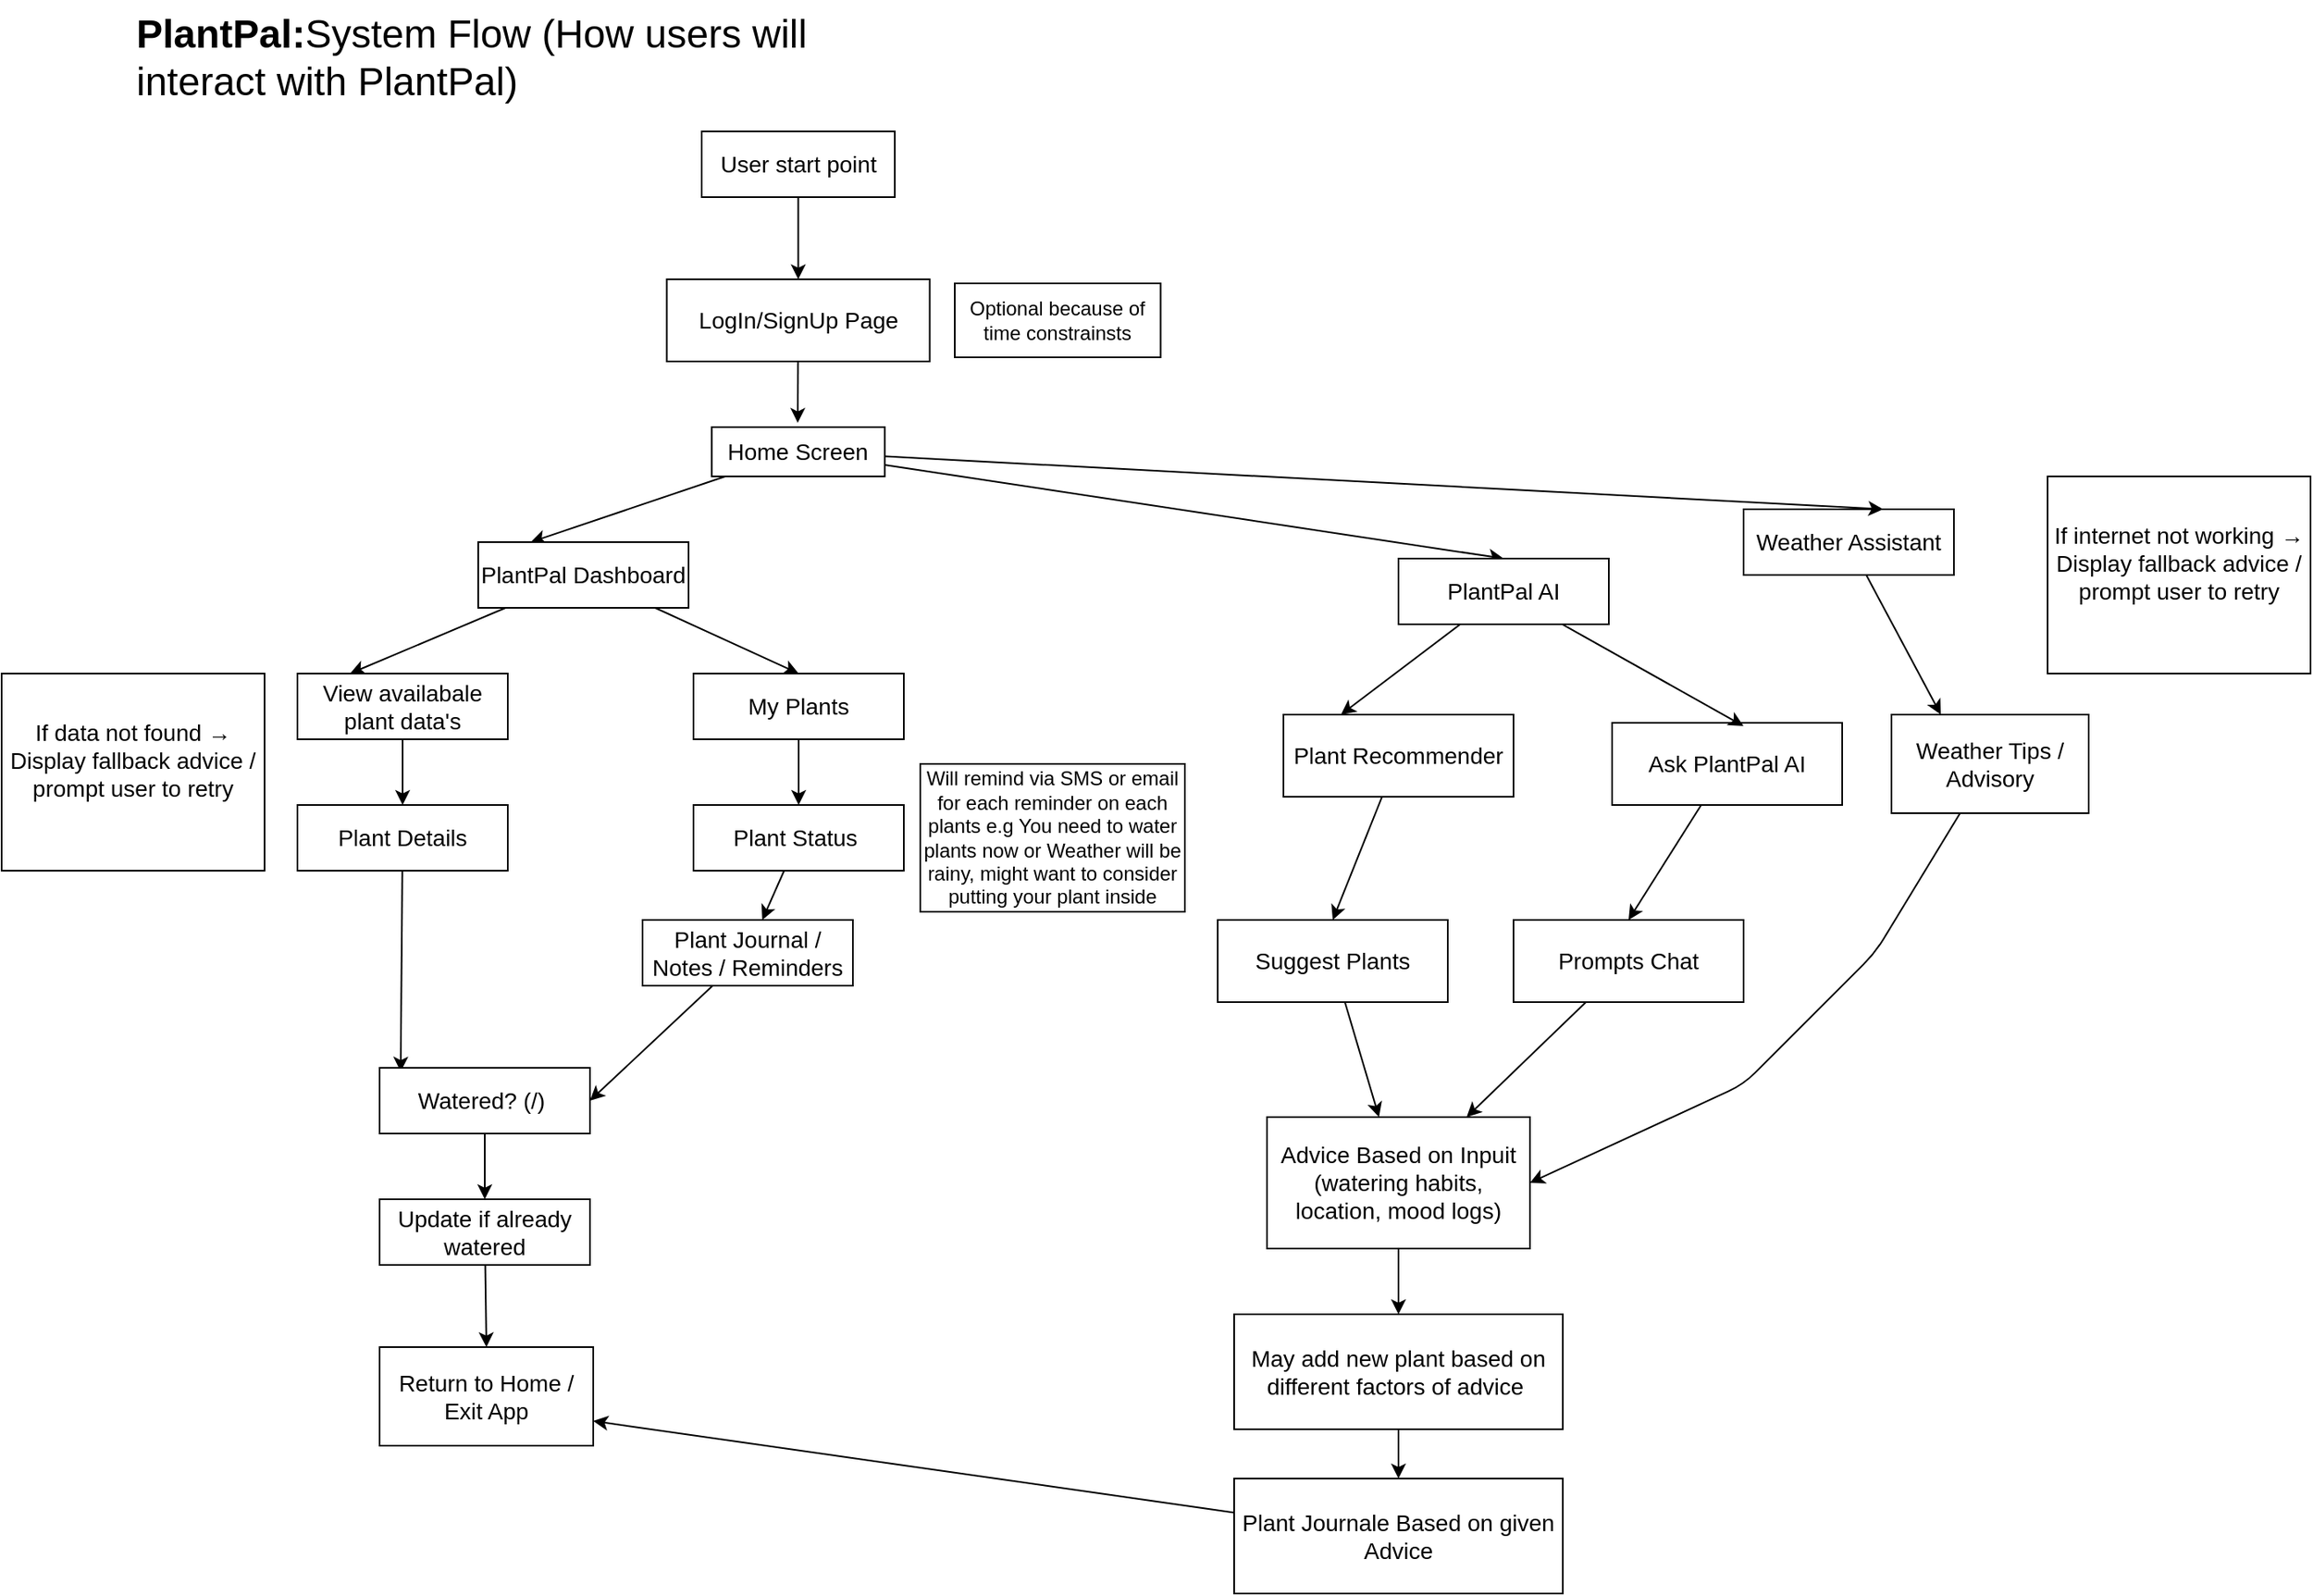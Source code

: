 <mxfile>
    <diagram id="HNqDWaj4F1JArIp2b532" name="Page-1">
        <mxGraphModel dx="2085" dy="684" grid="1" gridSize="10" guides="1" tooltips="1" connect="1" arrows="1" fold="1" page="1" pageScale="1" pageWidth="850" pageHeight="1100" math="0" shadow="0">
            <root>
                <mxCell id="0"/>
                <mxCell id="1" parent="0"/>
                <mxCell id="2" value="&lt;h1 style=&quot;margin-top: 0px;&quot;&gt;PlantPal:&lt;span style=&quot;font-weight: normal;&quot;&gt;System Flow (How users will interact with PlantPal)&amp;nbsp;&lt;/span&gt;&lt;/h1&gt;" style="text;html=1;whiteSpace=wrap;overflow=hidden;rounded=0;" vertex="1" parent="1">
                    <mxGeometry x="30" y="200" width="420" height="70" as="geometry"/>
                </mxCell>
                <mxCell id="qPDLs15kdeQL91eepeW2-5" style="edgeStyle=none;html=1;entryX=0.5;entryY=0;entryDx=0;entryDy=0;" edge="1" parent="1" source="qPDLs15kdeQL91eepeW2-2" target="qPDLs15kdeQL91eepeW2-4">
                    <mxGeometry relative="1" as="geometry">
                        <mxPoint x="435" y="360" as="targetPoint"/>
                        <Array as="points"/>
                    </mxGeometry>
                </mxCell>
                <mxCell id="qPDLs15kdeQL91eepeW2-2" value="&lt;font style=&quot;font-size: 14px;&quot;&gt;User start point&lt;/font&gt;" style="rounded=0;whiteSpace=wrap;html=1;" vertex="1" parent="1">
                    <mxGeometry x="376" y="280" width="117.5" height="40" as="geometry"/>
                </mxCell>
                <mxCell id="qPDLs15kdeQL91eepeW2-9" style="edgeStyle=none;html=1;entryX=0.497;entryY=-0.087;entryDx=0;entryDy=0;entryPerimeter=0;" edge="1" parent="1" source="qPDLs15kdeQL91eepeW2-4" target="qPDLs15kdeQL91eepeW2-8">
                    <mxGeometry relative="1" as="geometry">
                        <mxPoint x="435" y="450" as="targetPoint"/>
                    </mxGeometry>
                </mxCell>
                <mxCell id="qPDLs15kdeQL91eepeW2-4" value="&lt;font style=&quot;font-size: 14px;&quot;&gt;LogIn/SignUp Page&lt;/font&gt;" style="rounded=0;whiteSpace=wrap;html=1;" vertex="1" parent="1">
                    <mxGeometry x="354.75" y="370" width="160" height="50" as="geometry"/>
                </mxCell>
                <mxCell id="qPDLs15kdeQL91eepeW2-7" value="Optional because of time constrainsts" style="text;html=1;align=center;verticalAlign=middle;whiteSpace=wrap;rounded=0;strokeColor=light-dark(#000000,#00FF00);" vertex="1" parent="1">
                    <mxGeometry x="530" y="372.5" width="125.25" height="45" as="geometry"/>
                </mxCell>
                <mxCell id="qPDLs15kdeQL91eepeW2-11" style="edgeStyle=none;html=1;entryX=0.25;entryY=0;entryDx=0;entryDy=0;" edge="1" parent="1" source="qPDLs15kdeQL91eepeW2-8" target="qPDLs15kdeQL91eepeW2-10">
                    <mxGeometry relative="1" as="geometry">
                        <mxPoint x="434.755" y="520" as="targetPoint"/>
                    </mxGeometry>
                </mxCell>
                <mxCell id="qPDLs15kdeQL91eepeW2-13" style="edgeStyle=none;html=1;entryX=0.5;entryY=0;entryDx=0;entryDy=0;" edge="1" parent="1" source="qPDLs15kdeQL91eepeW2-8" target="qPDLs15kdeQL91eepeW2-12">
                    <mxGeometry relative="1" as="geometry"/>
                </mxCell>
                <mxCell id="qPDLs15kdeQL91eepeW2-8" value="&lt;font style=&quot;font-size: 14px;&quot;&gt;Home Screen&lt;/font&gt;" style="rounded=0;whiteSpace=wrap;html=1;" vertex="1" parent="1">
                    <mxGeometry x="382.12" y="460" width="105.25" height="30" as="geometry"/>
                </mxCell>
                <mxCell id="qPDLs15kdeQL91eepeW2-15" style="edgeStyle=none;html=1;entryX=0.25;entryY=0;entryDx=0;entryDy=0;" edge="1" parent="1" source="qPDLs15kdeQL91eepeW2-10" target="qPDLs15kdeQL91eepeW2-14">
                    <mxGeometry relative="1" as="geometry"/>
                </mxCell>
                <mxCell id="qPDLs15kdeQL91eepeW2-19" value="" style="edgeStyle=none;html=1;entryX=0.5;entryY=0;entryDx=0;entryDy=0;" edge="1" parent="1" source="qPDLs15kdeQL91eepeW2-10" target="qPDLs15kdeQL91eepeW2-18">
                    <mxGeometry relative="1" as="geometry"/>
                </mxCell>
                <mxCell id="qPDLs15kdeQL91eepeW2-10" value="&lt;font style=&quot;font-size: 14px;&quot;&gt;PlantPal Dashboard&lt;/font&gt;" style="rounded=0;whiteSpace=wrap;html=1;" vertex="1" parent="1">
                    <mxGeometry x="240" y="530" width="128" height="40" as="geometry"/>
                </mxCell>
                <mxCell id="qPDLs15kdeQL91eepeW2-36" style="edgeStyle=none;html=1;entryX=0.25;entryY=0;entryDx=0;entryDy=0;" edge="1" parent="1" source="qPDLs15kdeQL91eepeW2-12" target="qPDLs15kdeQL91eepeW2-35">
                    <mxGeometry relative="1" as="geometry"/>
                </mxCell>
                <mxCell id="qPDLs15kdeQL91eepeW2-12" value="&lt;span style=&quot;font-size: 14px;&quot;&gt;PlantPal AI&lt;/span&gt;" style="rounded=0;whiteSpace=wrap;html=1;" vertex="1" parent="1">
                    <mxGeometry x="800" y="540" width="128" height="40" as="geometry"/>
                </mxCell>
                <mxCell id="qPDLs15kdeQL91eepeW2-17" style="edgeStyle=none;html=1;entryX=0.5;entryY=0;entryDx=0;entryDy=0;" edge="1" parent="1" source="qPDLs15kdeQL91eepeW2-14" target="qPDLs15kdeQL91eepeW2-16">
                    <mxGeometry relative="1" as="geometry"/>
                </mxCell>
                <mxCell id="qPDLs15kdeQL91eepeW2-14" value="&lt;font style=&quot;font-size: 14px;&quot;&gt;View availabale plant data&#39;s&lt;/font&gt;" style="rounded=0;whiteSpace=wrap;html=1;" vertex="1" parent="1">
                    <mxGeometry x="130" y="610" width="128" height="40" as="geometry"/>
                </mxCell>
                <mxCell id="qPDLs15kdeQL91eepeW2-27" style="edgeStyle=none;html=1;entryX=0.1;entryY=0.058;entryDx=0;entryDy=0;entryPerimeter=0;" edge="1" parent="1" source="qPDLs15kdeQL91eepeW2-16" target="qPDLs15kdeQL91eepeW2-26">
                    <mxGeometry relative="1" as="geometry">
                        <mxPoint x="194" y="850" as="targetPoint"/>
                    </mxGeometry>
                </mxCell>
                <mxCell id="qPDLs15kdeQL91eepeW2-16" value="&lt;font style=&quot;font-size: 14px;&quot;&gt;Plant Details&lt;/font&gt;" style="rounded=0;whiteSpace=wrap;html=1;" vertex="1" parent="1">
                    <mxGeometry x="130" y="690" width="128" height="40" as="geometry"/>
                </mxCell>
                <mxCell id="qPDLs15kdeQL91eepeW2-21" style="edgeStyle=none;html=1;entryX=0.5;entryY=0;entryDx=0;entryDy=0;" edge="1" parent="1" source="qPDLs15kdeQL91eepeW2-18" target="qPDLs15kdeQL91eepeW2-20">
                    <mxGeometry relative="1" as="geometry"/>
                </mxCell>
                <mxCell id="qPDLs15kdeQL91eepeW2-18" value="&lt;font style=&quot;font-size: 14px;&quot;&gt;My Plants&lt;/font&gt;" style="rounded=0;whiteSpace=wrap;html=1;" vertex="1" parent="1">
                    <mxGeometry x="371" y="610" width="128" height="40" as="geometry"/>
                </mxCell>
                <mxCell id="qPDLs15kdeQL91eepeW2-25" value="" style="edgeStyle=none;html=1;" edge="1" parent="1" source="qPDLs15kdeQL91eepeW2-20" target="qPDLs15kdeQL91eepeW2-24">
                    <mxGeometry relative="1" as="geometry"/>
                </mxCell>
                <mxCell id="qPDLs15kdeQL91eepeW2-20" value="&lt;font style=&quot;font-size: 14px;&quot;&gt;Plant Status&amp;nbsp;&lt;/font&gt;" style="rounded=0;whiteSpace=wrap;html=1;" vertex="1" parent="1">
                    <mxGeometry x="371" y="690" width="128" height="40" as="geometry"/>
                </mxCell>
                <mxCell id="qPDLs15kdeQL91eepeW2-47" style="edgeStyle=none;html=1;entryX=0.25;entryY=0;entryDx=0;entryDy=0;" edge="1" parent="1" source="qPDLs15kdeQL91eepeW2-22" target="qPDLs15kdeQL91eepeW2-46">
                    <mxGeometry relative="1" as="geometry"/>
                </mxCell>
                <mxCell id="qPDLs15kdeQL91eepeW2-22" value="&lt;span style=&quot;font-size: 14px;&quot;&gt;Weather Assistant&lt;/span&gt;" style="rounded=0;whiteSpace=wrap;html=1;" vertex="1" parent="1">
                    <mxGeometry x="1010" y="510" width="128" height="40" as="geometry"/>
                </mxCell>
                <mxCell id="qPDLs15kdeQL91eepeW2-23" style="edgeStyle=none;html=1;entryX=0.664;entryY=0;entryDx=0;entryDy=0;entryPerimeter=0;" edge="1" parent="1" source="qPDLs15kdeQL91eepeW2-8" target="qPDLs15kdeQL91eepeW2-22">
                    <mxGeometry relative="1" as="geometry"/>
                </mxCell>
                <mxCell id="qPDLs15kdeQL91eepeW2-28" style="edgeStyle=none;html=1;entryX=1;entryY=0.5;entryDx=0;entryDy=0;" edge="1" parent="1" source="qPDLs15kdeQL91eepeW2-24" target="qPDLs15kdeQL91eepeW2-26">
                    <mxGeometry relative="1" as="geometry"/>
                </mxCell>
                <mxCell id="qPDLs15kdeQL91eepeW2-24" value="&lt;font style=&quot;font-size: 14px;&quot;&gt;Plant Journal / Notes / Reminders&lt;/font&gt;" style="rounded=0;whiteSpace=wrap;html=1;" vertex="1" parent="1">
                    <mxGeometry x="340" y="760" width="128" height="40" as="geometry"/>
                </mxCell>
                <mxCell id="qPDLs15kdeQL91eepeW2-30" style="edgeStyle=none;html=1;entryX=0.5;entryY=0;entryDx=0;entryDy=0;" edge="1" parent="1" source="qPDLs15kdeQL91eepeW2-26" target="qPDLs15kdeQL91eepeW2-29">
                    <mxGeometry relative="1" as="geometry"/>
                </mxCell>
                <mxCell id="qPDLs15kdeQL91eepeW2-26" value="&lt;font style=&quot;font-size: 14px;&quot;&gt;Watered? (/)&amp;nbsp;&lt;/font&gt;" style="rounded=0;whiteSpace=wrap;html=1;" vertex="1" parent="1">
                    <mxGeometry x="180" y="850" width="128" height="40" as="geometry"/>
                </mxCell>
                <mxCell id="qPDLs15kdeQL91eepeW2-32" style="edgeStyle=none;html=1;entryX=0.5;entryY=0;entryDx=0;entryDy=0;" edge="1" parent="1" source="qPDLs15kdeQL91eepeW2-29" target="qPDLs15kdeQL91eepeW2-31">
                    <mxGeometry relative="1" as="geometry"/>
                </mxCell>
                <mxCell id="qPDLs15kdeQL91eepeW2-29" value="&lt;font style=&quot;font-size: 14px;&quot;&gt;Update if already watered&lt;/font&gt;" style="rounded=0;whiteSpace=wrap;html=1;" vertex="1" parent="1">
                    <mxGeometry x="180" y="930" width="128" height="40" as="geometry"/>
                </mxCell>
                <mxCell id="qPDLs15kdeQL91eepeW2-31" value="&lt;font style=&quot;font-size: 14px;&quot;&gt;Return to Home / Exit App&lt;/font&gt;" style="rounded=0;whiteSpace=wrap;html=1;" vertex="1" parent="1">
                    <mxGeometry x="180" y="1020" width="130" height="60" as="geometry"/>
                </mxCell>
                <mxCell id="qPDLs15kdeQL91eepeW2-40" style="edgeStyle=none;html=1;entryX=0.5;entryY=0;entryDx=0;entryDy=0;" edge="1" parent="1" source="qPDLs15kdeQL91eepeW2-35" target="qPDLs15kdeQL91eepeW2-39">
                    <mxGeometry relative="1" as="geometry"/>
                </mxCell>
                <mxCell id="qPDLs15kdeQL91eepeW2-35" value="&lt;span style=&quot;font-size: 14px;&quot;&gt;Plant Recommender&lt;/span&gt;" style="rounded=0;whiteSpace=wrap;html=1;" vertex="1" parent="1">
                    <mxGeometry x="730" y="635" width="140" height="50" as="geometry"/>
                </mxCell>
                <mxCell id="qPDLs15kdeQL91eepeW2-42" style="edgeStyle=none;html=1;entryX=0.5;entryY=0;entryDx=0;entryDy=0;" edge="1" parent="1" source="qPDLs15kdeQL91eepeW2-37" target="qPDLs15kdeQL91eepeW2-41">
                    <mxGeometry relative="1" as="geometry"/>
                </mxCell>
                <mxCell id="qPDLs15kdeQL91eepeW2-37" value="&lt;span style=&quot;font-size: 14px;&quot;&gt;Ask PlantPal AI&lt;/span&gt;" style="rounded=0;whiteSpace=wrap;html=1;" vertex="1" parent="1">
                    <mxGeometry x="930" y="640" width="140" height="50" as="geometry"/>
                </mxCell>
                <mxCell id="qPDLs15kdeQL91eepeW2-38" style="edgeStyle=none;html=1;entryX=0.571;entryY=0.038;entryDx=0;entryDy=0;entryPerimeter=0;" edge="1" parent="1" source="qPDLs15kdeQL91eepeW2-12" target="qPDLs15kdeQL91eepeW2-37">
                    <mxGeometry relative="1" as="geometry"/>
                </mxCell>
                <mxCell id="qPDLs15kdeQL91eepeW2-44" style="edgeStyle=none;html=1;" edge="1" parent="1" source="qPDLs15kdeQL91eepeW2-39" target="qPDLs15kdeQL91eepeW2-43">
                    <mxGeometry relative="1" as="geometry"/>
                </mxCell>
                <mxCell id="qPDLs15kdeQL91eepeW2-39" value="&lt;span style=&quot;font-size: 14px;&quot;&gt;Suggest Plants&lt;/span&gt;" style="rounded=0;whiteSpace=wrap;html=1;" vertex="1" parent="1">
                    <mxGeometry x="690" y="760" width="140" height="50" as="geometry"/>
                </mxCell>
                <mxCell id="qPDLs15kdeQL91eepeW2-45" style="edgeStyle=none;html=1;" edge="1" parent="1" source="qPDLs15kdeQL91eepeW2-41" target="qPDLs15kdeQL91eepeW2-43">
                    <mxGeometry relative="1" as="geometry"/>
                </mxCell>
                <mxCell id="qPDLs15kdeQL91eepeW2-41" value="&lt;span style=&quot;font-size: 14px;&quot;&gt;Prompts Chat&lt;/span&gt;" style="rounded=0;whiteSpace=wrap;html=1;" vertex="1" parent="1">
                    <mxGeometry x="870" y="760" width="140" height="50" as="geometry"/>
                </mxCell>
                <mxCell id="qPDLs15kdeQL91eepeW2-51" style="edgeStyle=none;html=1;entryX=0.5;entryY=0;entryDx=0;entryDy=0;" edge="1" parent="1" source="qPDLs15kdeQL91eepeW2-43" target="qPDLs15kdeQL91eepeW2-49">
                    <mxGeometry relative="1" as="geometry"/>
                </mxCell>
                <mxCell id="qPDLs15kdeQL91eepeW2-43" value="&lt;span style=&quot;font-size: 14px;&quot;&gt;Advice Based on Inpuit (watering habits, location, mood logs)&lt;/span&gt;" style="rounded=0;whiteSpace=wrap;html=1;" vertex="1" parent="1">
                    <mxGeometry x="720" y="880" width="160" height="80" as="geometry"/>
                </mxCell>
                <mxCell id="qPDLs15kdeQL91eepeW2-48" style="edgeStyle=none;html=1;entryX=1;entryY=0.5;entryDx=0;entryDy=0;" edge="1" parent="1" source="qPDLs15kdeQL91eepeW2-46" target="qPDLs15kdeQL91eepeW2-43">
                    <mxGeometry relative="1" as="geometry">
                        <Array as="points">
                            <mxPoint x="1090" y="780"/>
                            <mxPoint x="1010" y="860"/>
                        </Array>
                    </mxGeometry>
                </mxCell>
                <mxCell id="qPDLs15kdeQL91eepeW2-46" value="&lt;span style=&quot;font-size: 14px;&quot;&gt;Weather Tips / Advisory&lt;/span&gt;" style="rounded=0;whiteSpace=wrap;html=1;" vertex="1" parent="1">
                    <mxGeometry x="1100" y="635" width="120" height="60" as="geometry"/>
                </mxCell>
                <mxCell id="qPDLs15kdeQL91eepeW2-53" style="edgeStyle=none;html=1;entryX=0.5;entryY=0;entryDx=0;entryDy=0;" edge="1" parent="1" source="qPDLs15kdeQL91eepeW2-49" target="qPDLs15kdeQL91eepeW2-52">
                    <mxGeometry relative="1" as="geometry"/>
                </mxCell>
                <mxCell id="qPDLs15kdeQL91eepeW2-49" value="&lt;span style=&quot;font-size: 14px;&quot;&gt;May add new plant based on different factors of advice&amp;nbsp;&lt;/span&gt;" style="rounded=0;whiteSpace=wrap;html=1;" vertex="1" parent="1">
                    <mxGeometry x="700" y="1000" width="200" height="70" as="geometry"/>
                </mxCell>
                <mxCell id="qPDLs15kdeQL91eepeW2-54" style="edgeStyle=none;html=1;entryX=1;entryY=0.75;entryDx=0;entryDy=0;" edge="1" parent="1" source="qPDLs15kdeQL91eepeW2-52" target="qPDLs15kdeQL91eepeW2-31">
                    <mxGeometry relative="1" as="geometry"/>
                </mxCell>
                <mxCell id="qPDLs15kdeQL91eepeW2-52" value="&lt;span style=&quot;font-size: 14px;&quot;&gt;Plant Journale Based on given Advice&lt;/span&gt;" style="rounded=0;whiteSpace=wrap;html=1;" vertex="1" parent="1">
                    <mxGeometry x="700" y="1100" width="200" height="70" as="geometry"/>
                </mxCell>
                <mxCell id="qPDLs15kdeQL91eepeW2-56" value="Will remind via SMS or email for each reminder on each plants e.g You need to water plants now or Weather will be rainy, might want to consider putting your plant inside" style="text;html=1;align=center;verticalAlign=middle;whiteSpace=wrap;rounded=0;strokeColor=light-dark(#000000,#00FF00);" vertex="1" parent="1">
                    <mxGeometry x="509" y="665" width="161" height="90" as="geometry"/>
                </mxCell>
                <mxCell id="qPDLs15kdeQL91eepeW2-61" value="&lt;div&gt;&lt;span style=&quot;font-size: 14px;&quot;&gt;If data not found → Display fallback advice / prompt user to retry&lt;/span&gt;&lt;/div&gt;&lt;div&gt;&lt;br&gt;&lt;/div&gt;" style="rounded=0;whiteSpace=wrap;html=1;strokeColor=light-dark(#000000,#CC0000);" vertex="1" parent="1">
                    <mxGeometry x="-50" y="610" width="160" height="120" as="geometry"/>
                </mxCell>
                <mxCell id="qPDLs15kdeQL91eepeW2-63" value="&lt;div&gt;&lt;span style=&quot;font-size: 14px;&quot;&gt;If internet not working → Display fallback advice / prompt user to retry&lt;/span&gt;&lt;/div&gt;&lt;div&gt;&lt;br&gt;&lt;/div&gt;" style="rounded=0;whiteSpace=wrap;html=1;strokeColor=light-dark(#000000,#CC0000);" vertex="1" parent="1">
                    <mxGeometry x="1195" y="490" width="160" height="120" as="geometry"/>
                </mxCell>
            </root>
        </mxGraphModel>
    </diagram>
</mxfile>